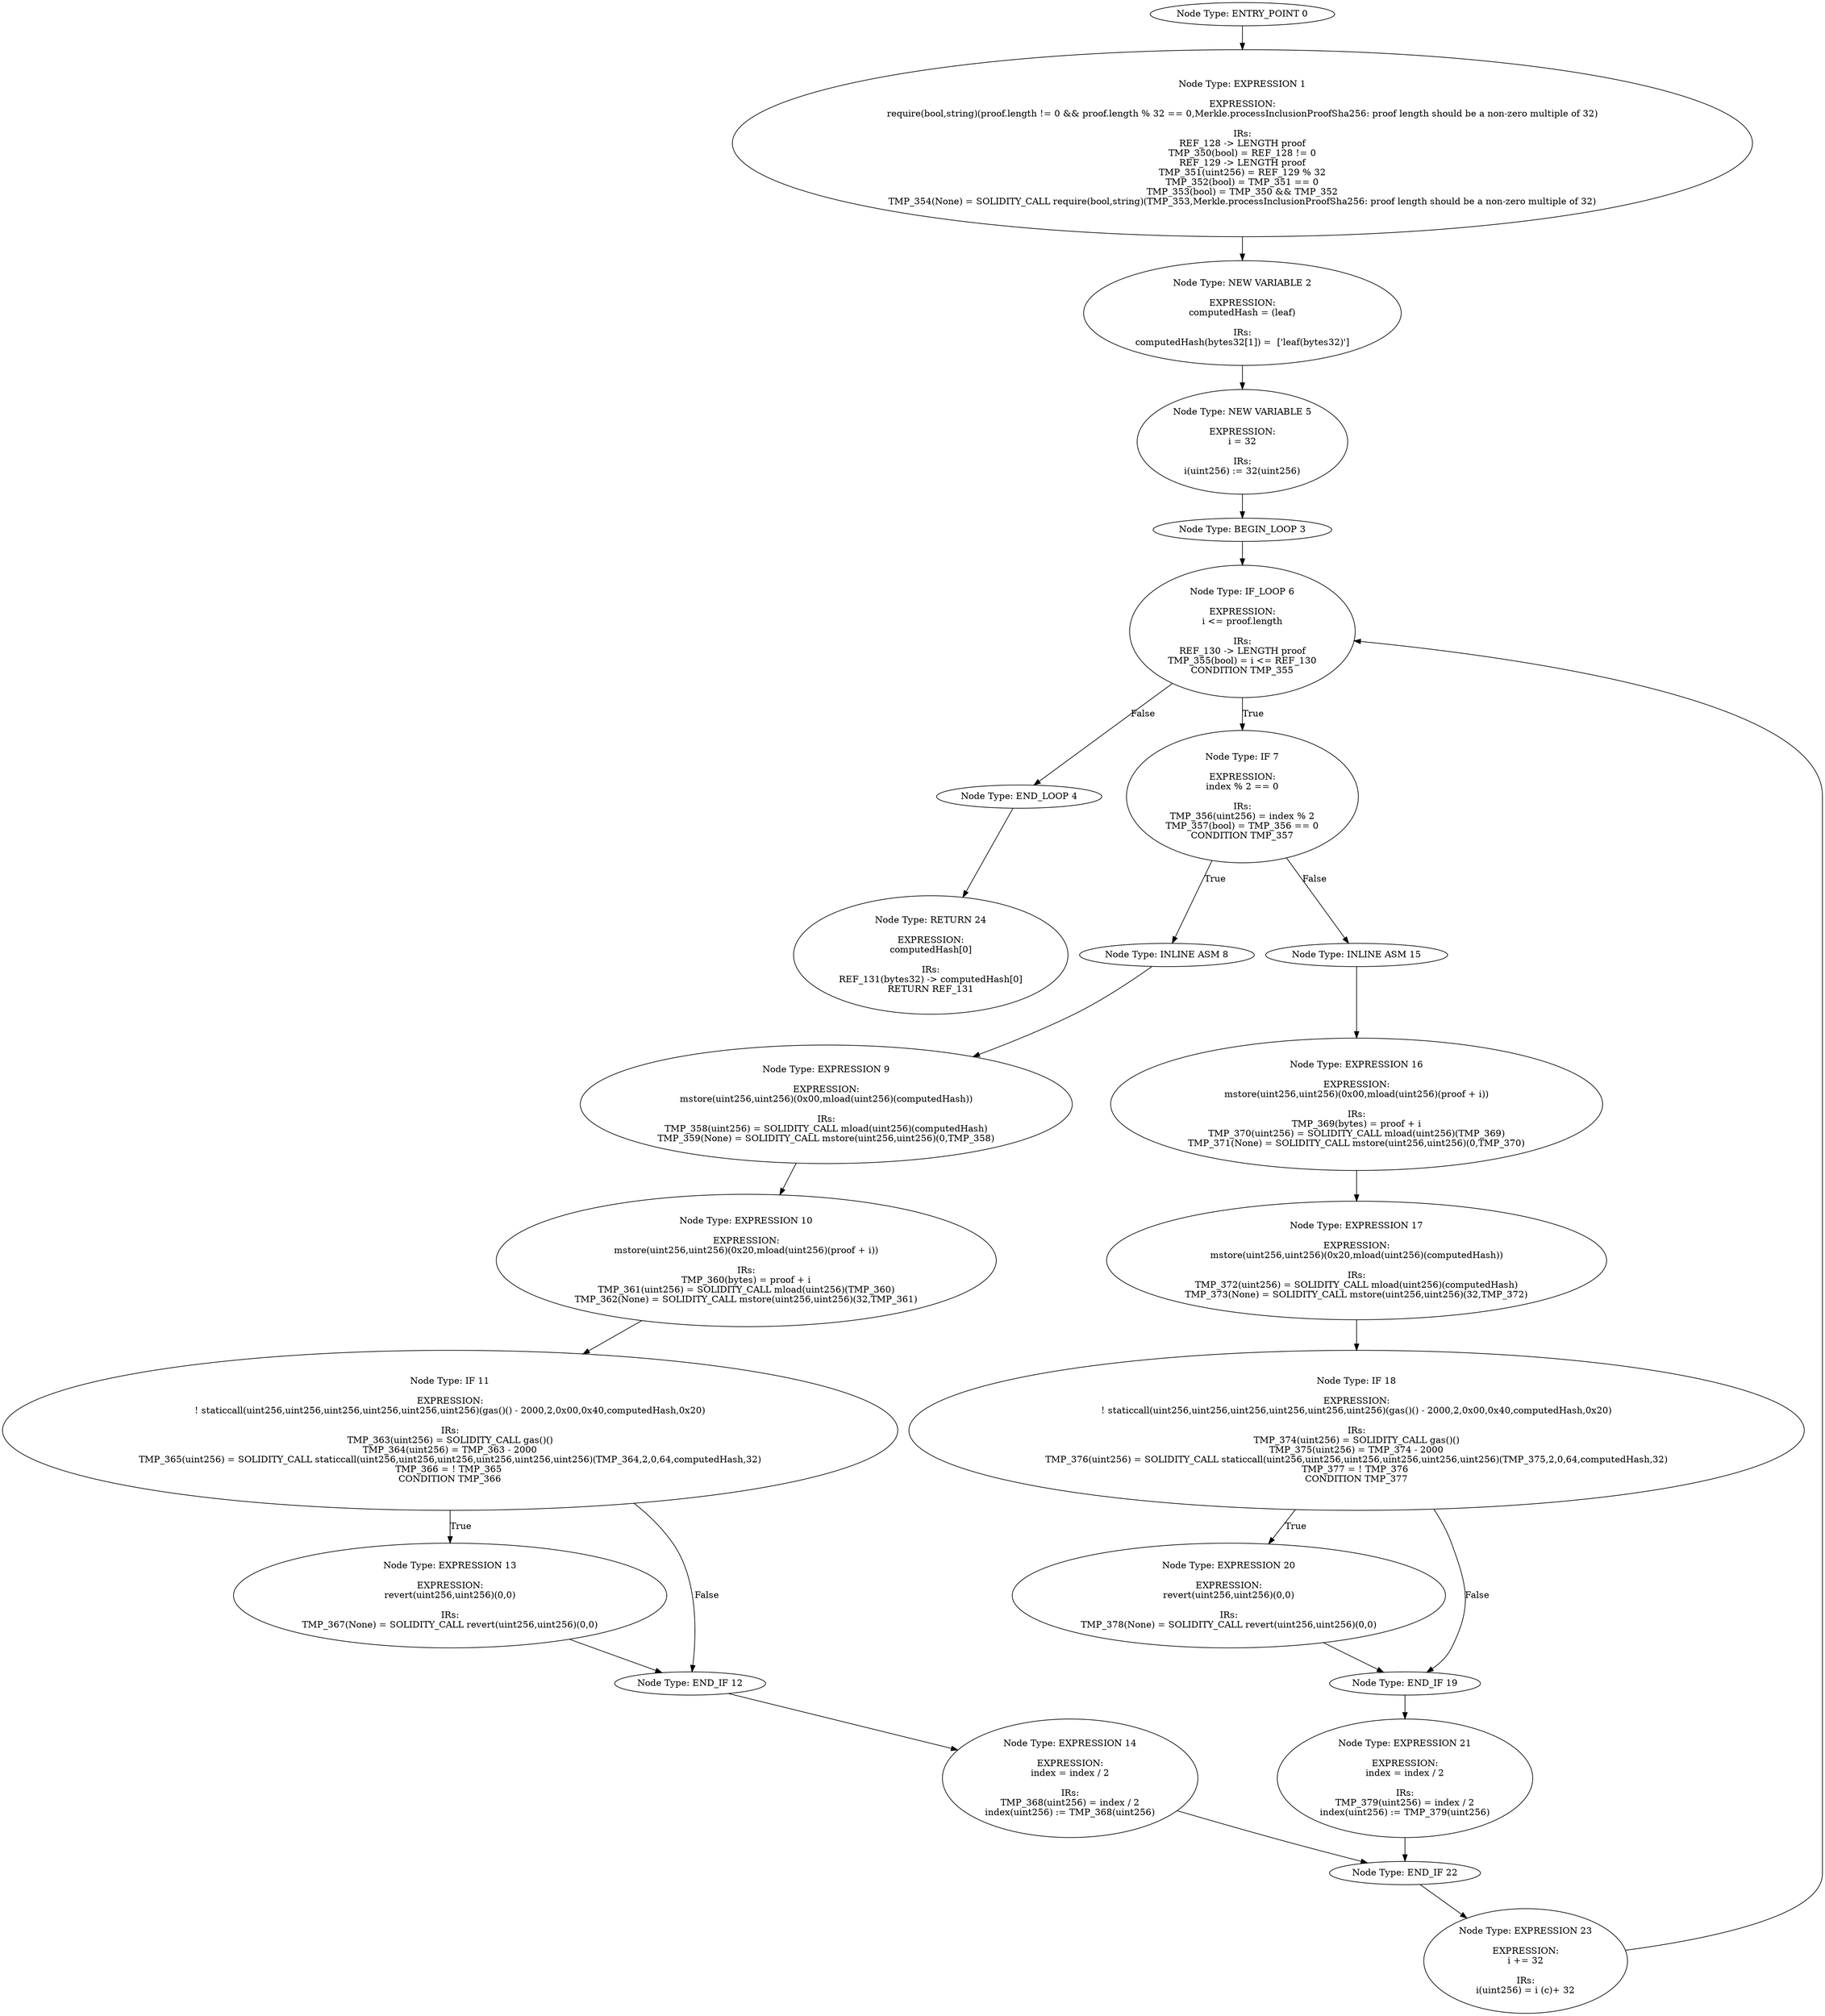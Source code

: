 digraph{
0[label="Node Type: ENTRY_POINT 0
"];
0->1;
1[label="Node Type: EXPRESSION 1

EXPRESSION:
require(bool,string)(proof.length != 0 && proof.length % 32 == 0,Merkle.processInclusionProofSha256: proof length should be a non-zero multiple of 32)

IRs:
REF_128 -> LENGTH proof
TMP_350(bool) = REF_128 != 0
REF_129 -> LENGTH proof
TMP_351(uint256) = REF_129 % 32
TMP_352(bool) = TMP_351 == 0
TMP_353(bool) = TMP_350 && TMP_352
TMP_354(None) = SOLIDITY_CALL require(bool,string)(TMP_353,Merkle.processInclusionProofSha256: proof length should be a non-zero multiple of 32)"];
1->2;
2[label="Node Type: NEW VARIABLE 2

EXPRESSION:
computedHash = (leaf)

IRs:
computedHash(bytes32[1]) =  ['leaf(bytes32)']"];
2->5;
3[label="Node Type: BEGIN_LOOP 3
"];
3->6;
4[label="Node Type: END_LOOP 4
"];
4->24;
5[label="Node Type: NEW VARIABLE 5

EXPRESSION:
i = 32

IRs:
i(uint256) := 32(uint256)"];
5->3;
6[label="Node Type: IF_LOOP 6

EXPRESSION:
i <= proof.length

IRs:
REF_130 -> LENGTH proof
TMP_355(bool) = i <= REF_130
CONDITION TMP_355"];
6->7[label="True"];
6->4[label="False"];
7[label="Node Type: IF 7

EXPRESSION:
index % 2 == 0

IRs:
TMP_356(uint256) = index % 2
TMP_357(bool) = TMP_356 == 0
CONDITION TMP_357"];
7->8[label="True"];
7->15[label="False"];
8[label="Node Type: INLINE ASM 8
"];
8->9;
9[label="Node Type: EXPRESSION 9

EXPRESSION:
mstore(uint256,uint256)(0x00,mload(uint256)(computedHash))

IRs:
TMP_358(uint256) = SOLIDITY_CALL mload(uint256)(computedHash)
TMP_359(None) = SOLIDITY_CALL mstore(uint256,uint256)(0,TMP_358)"];
9->10;
10[label="Node Type: EXPRESSION 10

EXPRESSION:
mstore(uint256,uint256)(0x20,mload(uint256)(proof + i))

IRs:
TMP_360(bytes) = proof + i
TMP_361(uint256) = SOLIDITY_CALL mload(uint256)(TMP_360)
TMP_362(None) = SOLIDITY_CALL mstore(uint256,uint256)(32,TMP_361)"];
10->11;
11[label="Node Type: IF 11

EXPRESSION:
! staticcall(uint256,uint256,uint256,uint256,uint256,uint256)(gas()() - 2000,2,0x00,0x40,computedHash,0x20)

IRs:
TMP_363(uint256) = SOLIDITY_CALL gas()()
TMP_364(uint256) = TMP_363 - 2000
TMP_365(uint256) = SOLIDITY_CALL staticcall(uint256,uint256,uint256,uint256,uint256,uint256)(TMP_364,2,0,64,computedHash,32)
TMP_366 = ! TMP_365 
CONDITION TMP_366"];
11->13[label="True"];
11->12[label="False"];
12[label="Node Type: END_IF 12
"];
12->14;
13[label="Node Type: EXPRESSION 13

EXPRESSION:
revert(uint256,uint256)(0,0)

IRs:
TMP_367(None) = SOLIDITY_CALL revert(uint256,uint256)(0,0)"];
13->12;
14[label="Node Type: EXPRESSION 14

EXPRESSION:
index = index / 2

IRs:
TMP_368(uint256) = index / 2
index(uint256) := TMP_368(uint256)"];
14->22;
15[label="Node Type: INLINE ASM 15
"];
15->16;
16[label="Node Type: EXPRESSION 16

EXPRESSION:
mstore(uint256,uint256)(0x00,mload(uint256)(proof + i))

IRs:
TMP_369(bytes) = proof + i
TMP_370(uint256) = SOLIDITY_CALL mload(uint256)(TMP_369)
TMP_371(None) = SOLIDITY_CALL mstore(uint256,uint256)(0,TMP_370)"];
16->17;
17[label="Node Type: EXPRESSION 17

EXPRESSION:
mstore(uint256,uint256)(0x20,mload(uint256)(computedHash))

IRs:
TMP_372(uint256) = SOLIDITY_CALL mload(uint256)(computedHash)
TMP_373(None) = SOLIDITY_CALL mstore(uint256,uint256)(32,TMP_372)"];
17->18;
18[label="Node Type: IF 18

EXPRESSION:
! staticcall(uint256,uint256,uint256,uint256,uint256,uint256)(gas()() - 2000,2,0x00,0x40,computedHash,0x20)

IRs:
TMP_374(uint256) = SOLIDITY_CALL gas()()
TMP_375(uint256) = TMP_374 - 2000
TMP_376(uint256) = SOLIDITY_CALL staticcall(uint256,uint256,uint256,uint256,uint256,uint256)(TMP_375,2,0,64,computedHash,32)
TMP_377 = ! TMP_376 
CONDITION TMP_377"];
18->20[label="True"];
18->19[label="False"];
19[label="Node Type: END_IF 19
"];
19->21;
20[label="Node Type: EXPRESSION 20

EXPRESSION:
revert(uint256,uint256)(0,0)

IRs:
TMP_378(None) = SOLIDITY_CALL revert(uint256,uint256)(0,0)"];
20->19;
21[label="Node Type: EXPRESSION 21

EXPRESSION:
index = index / 2

IRs:
TMP_379(uint256) = index / 2
index(uint256) := TMP_379(uint256)"];
21->22;
22[label="Node Type: END_IF 22
"];
22->23;
23[label="Node Type: EXPRESSION 23

EXPRESSION:
i += 32

IRs:
i(uint256) = i (c)+ 32"];
23->6;
24[label="Node Type: RETURN 24

EXPRESSION:
computedHash[0]

IRs:
REF_131(bytes32) -> computedHash[0]
RETURN REF_131"];
}
